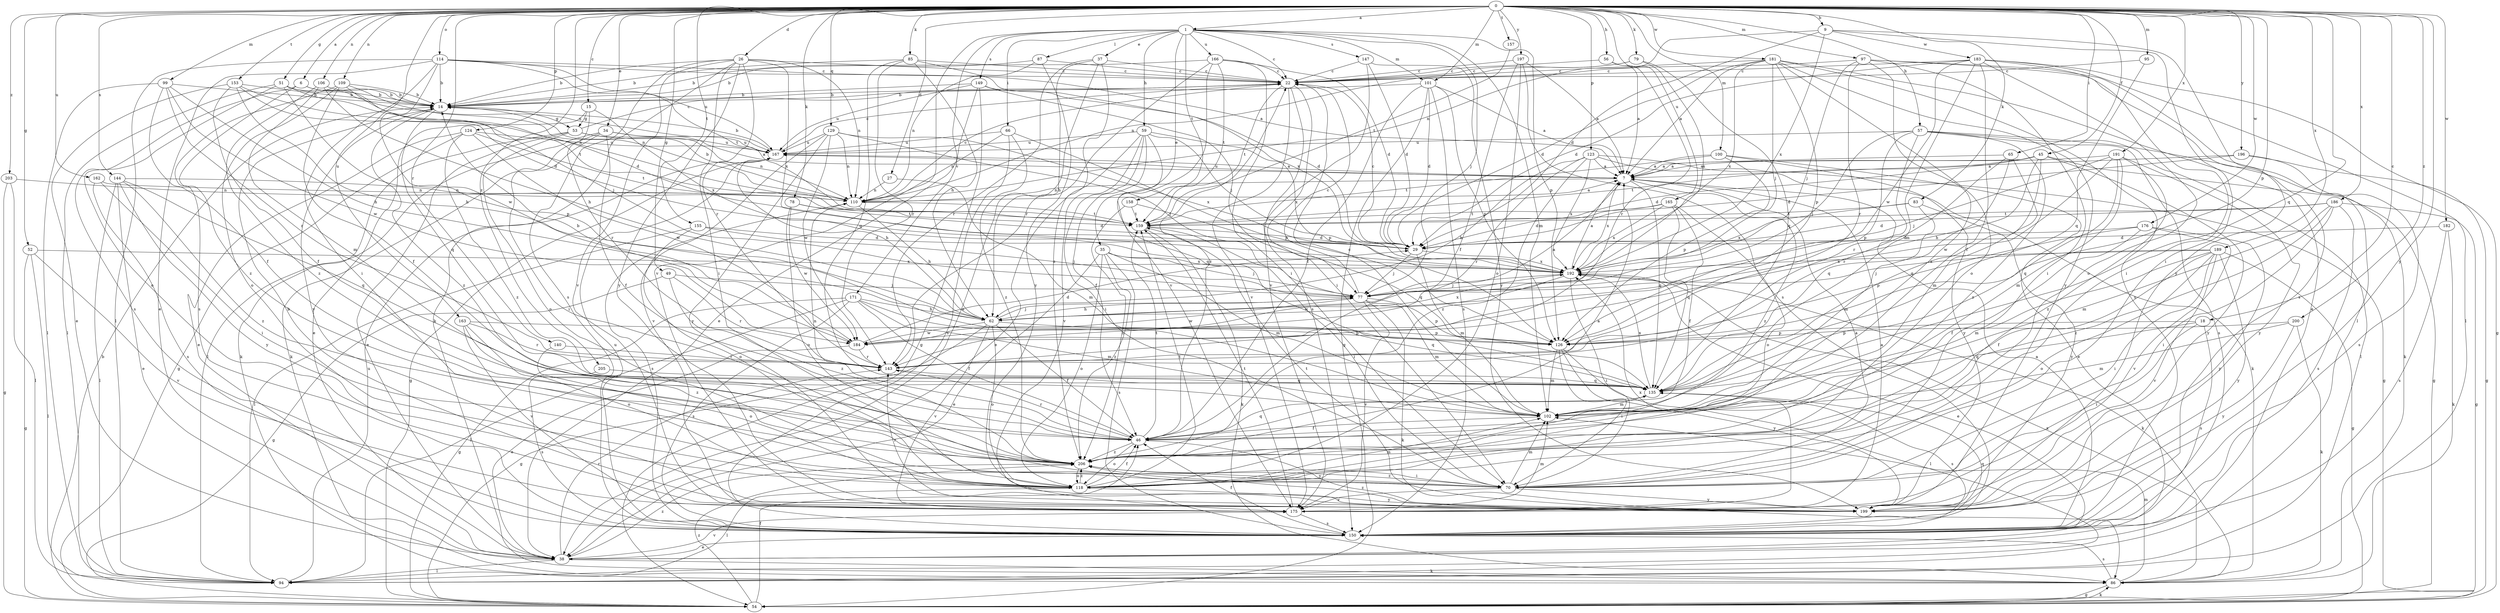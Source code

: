 strict digraph  {
0;
1;
6;
7;
9;
14;
15;
18;
22;
26;
27;
29;
34;
35;
37;
38;
45;
46;
49;
51;
52;
53;
54;
56;
57;
59;
62;
65;
66;
70;
77;
78;
79;
83;
85;
86;
87;
94;
95;
97;
99;
100;
101;
102;
106;
109;
110;
114;
118;
123;
124;
126;
129;
135;
140;
143;
144;
147;
149;
150;
153;
155;
157;
158;
159;
162;
163;
165;
166;
167;
171;
175;
176;
181;
182;
183;
184;
186;
189;
191;
192;
196;
197;
199;
200;
203;
205;
206;
0 -> 1  [label=a];
0 -> 6  [label=a];
0 -> 9  [label=b];
0 -> 15  [label=c];
0 -> 18  [label=c];
0 -> 26  [label=d];
0 -> 27  [label=d];
0 -> 34  [label=e];
0 -> 45  [label=f];
0 -> 49  [label=g];
0 -> 51  [label=g];
0 -> 52  [label=g];
0 -> 56  [label=h];
0 -> 57  [label=h];
0 -> 65  [label=i];
0 -> 78  [label=k];
0 -> 79  [label=k];
0 -> 83  [label=k];
0 -> 85  [label=k];
0 -> 95  [label=m];
0 -> 97  [label=m];
0 -> 99  [label=m];
0 -> 100  [label=m];
0 -> 101  [label=m];
0 -> 106  [label=n];
0 -> 109  [label=n];
0 -> 114  [label=o];
0 -> 123  [label=p];
0 -> 124  [label=p];
0 -> 126  [label=p];
0 -> 129  [label=q];
0 -> 135  [label=q];
0 -> 140  [label=r];
0 -> 144  [label=s];
0 -> 153  [label=t];
0 -> 155  [label=t];
0 -> 157  [label=t];
0 -> 162  [label=u];
0 -> 163  [label=u];
0 -> 165  [label=u];
0 -> 176  [label=w];
0 -> 181  [label=w];
0 -> 182  [label=w];
0 -> 186  [label=x];
0 -> 189  [label=x];
0 -> 191  [label=x];
0 -> 196  [label=y];
0 -> 197  [label=y];
0 -> 199  [label=y];
0 -> 200  [label=z];
0 -> 203  [label=z];
0 -> 205  [label=z];
1 -> 22  [label=c];
1 -> 35  [label=e];
1 -> 37  [label=e];
1 -> 59  [label=h];
1 -> 66  [label=i];
1 -> 77  [label=j];
1 -> 87  [label=l];
1 -> 101  [label=m];
1 -> 102  [label=m];
1 -> 126  [label=p];
1 -> 147  [label=s];
1 -> 149  [label=s];
1 -> 158  [label=t];
1 -> 166  [label=u];
1 -> 171  [label=v];
1 -> 175  [label=v];
6 -> 14  [label=b];
6 -> 29  [label=d];
6 -> 150  [label=s];
6 -> 206  [label=z];
7 -> 110  [label=n];
7 -> 135  [label=q];
7 -> 167  [label=u];
7 -> 192  [label=x];
7 -> 206  [label=z];
9 -> 29  [label=d];
9 -> 70  [label=i];
9 -> 110  [label=n];
9 -> 183  [label=w];
9 -> 192  [label=x];
9 -> 199  [label=y];
14 -> 53  [label=g];
14 -> 135  [label=q];
14 -> 199  [label=y];
14 -> 206  [label=z];
15 -> 38  [label=e];
15 -> 53  [label=g];
15 -> 143  [label=r];
15 -> 192  [label=x];
18 -> 70  [label=i];
18 -> 126  [label=p];
18 -> 135  [label=q];
18 -> 150  [label=s];
22 -> 14  [label=b];
22 -> 70  [label=i];
22 -> 150  [label=s];
22 -> 159  [label=t];
22 -> 175  [label=v];
26 -> 14  [label=b];
26 -> 22  [label=c];
26 -> 70  [label=i];
26 -> 86  [label=k];
26 -> 110  [label=n];
26 -> 143  [label=r];
26 -> 150  [label=s];
26 -> 175  [label=v];
26 -> 192  [label=x];
26 -> 199  [label=y];
27 -> 102  [label=m];
27 -> 110  [label=n];
29 -> 22  [label=c];
29 -> 77  [label=j];
29 -> 102  [label=m];
29 -> 192  [label=x];
34 -> 7  [label=a];
34 -> 46  [label=f];
34 -> 70  [label=i];
34 -> 86  [label=k];
34 -> 94  [label=l];
34 -> 167  [label=u];
35 -> 38  [label=e];
35 -> 77  [label=j];
35 -> 102  [label=m];
35 -> 118  [label=o];
35 -> 150  [label=s];
35 -> 192  [label=x];
35 -> 206  [label=z];
37 -> 22  [label=c];
37 -> 38  [label=e];
37 -> 62  [label=h];
37 -> 143  [label=r];
37 -> 206  [label=z];
38 -> 86  [label=k];
38 -> 94  [label=l];
38 -> 143  [label=r];
38 -> 175  [label=v];
38 -> 206  [label=z];
45 -> 7  [label=a];
45 -> 29  [label=d];
45 -> 54  [label=g];
45 -> 62  [label=h];
45 -> 135  [label=q];
45 -> 159  [label=t];
45 -> 199  [label=y];
46 -> 22  [label=c];
46 -> 110  [label=n];
46 -> 118  [label=o];
46 -> 135  [label=q];
46 -> 143  [label=r];
46 -> 159  [label=t];
46 -> 199  [label=y];
46 -> 206  [label=z];
49 -> 54  [label=g];
49 -> 77  [label=j];
49 -> 143  [label=r];
49 -> 206  [label=z];
51 -> 14  [label=b];
51 -> 94  [label=l];
51 -> 110  [label=n];
51 -> 118  [label=o];
51 -> 126  [label=p];
51 -> 167  [label=u];
52 -> 54  [label=g];
52 -> 94  [label=l];
52 -> 175  [label=v];
52 -> 192  [label=x];
53 -> 22  [label=c];
53 -> 38  [label=e];
53 -> 86  [label=k];
53 -> 110  [label=n];
53 -> 118  [label=o];
53 -> 167  [label=u];
54 -> 14  [label=b];
54 -> 46  [label=f];
54 -> 86  [label=k];
54 -> 206  [label=z];
56 -> 7  [label=a];
56 -> 22  [label=c];
56 -> 143  [label=r];
57 -> 77  [label=j];
57 -> 86  [label=k];
57 -> 94  [label=l];
57 -> 126  [label=p];
57 -> 143  [label=r];
57 -> 150  [label=s];
57 -> 167  [label=u];
57 -> 206  [label=z];
59 -> 38  [label=e];
59 -> 46  [label=f];
59 -> 70  [label=i];
59 -> 126  [label=p];
59 -> 135  [label=q];
59 -> 167  [label=u];
59 -> 175  [label=v];
59 -> 192  [label=x];
62 -> 7  [label=a];
62 -> 46  [label=f];
62 -> 54  [label=g];
62 -> 77  [label=j];
62 -> 118  [label=o];
62 -> 126  [label=p];
62 -> 175  [label=v];
62 -> 184  [label=w];
62 -> 192  [label=x];
65 -> 7  [label=a];
65 -> 102  [label=m];
65 -> 135  [label=q];
65 -> 143  [label=r];
66 -> 110  [label=n];
66 -> 126  [label=p];
66 -> 150  [label=s];
66 -> 167  [label=u];
66 -> 206  [label=z];
70 -> 7  [label=a];
70 -> 102  [label=m];
70 -> 175  [label=v];
70 -> 199  [label=y];
70 -> 206  [label=z];
77 -> 22  [label=c];
77 -> 62  [label=h];
77 -> 86  [label=k];
77 -> 102  [label=m];
77 -> 126  [label=p];
77 -> 175  [label=v];
77 -> 184  [label=w];
78 -> 29  [label=d];
78 -> 118  [label=o];
78 -> 159  [label=t];
78 -> 184  [label=w];
79 -> 22  [label=c];
79 -> 110  [label=n];
79 -> 135  [label=q];
79 -> 192  [label=x];
83 -> 102  [label=m];
83 -> 159  [label=t];
83 -> 192  [label=x];
83 -> 199  [label=y];
85 -> 14  [label=b];
85 -> 22  [label=c];
85 -> 62  [label=h];
85 -> 135  [label=q];
85 -> 143  [label=r];
85 -> 192  [label=x];
86 -> 54  [label=g];
86 -> 102  [label=m];
86 -> 150  [label=s];
86 -> 192  [label=x];
87 -> 14  [label=b];
87 -> 22  [label=c];
87 -> 110  [label=n];
87 -> 199  [label=y];
94 -> 167  [label=u];
95 -> 22  [label=c];
95 -> 135  [label=q];
97 -> 22  [label=c];
97 -> 70  [label=i];
97 -> 77  [label=j];
97 -> 94  [label=l];
97 -> 143  [label=r];
97 -> 150  [label=s];
97 -> 206  [label=z];
99 -> 14  [label=b];
99 -> 46  [label=f];
99 -> 62  [label=h];
99 -> 94  [label=l];
99 -> 143  [label=r];
99 -> 184  [label=w];
100 -> 7  [label=a];
100 -> 38  [label=e];
100 -> 126  [label=p];
100 -> 159  [label=t];
100 -> 199  [label=y];
101 -> 7  [label=a];
101 -> 14  [label=b];
101 -> 29  [label=d];
101 -> 46  [label=f];
101 -> 54  [label=g];
101 -> 126  [label=p];
101 -> 150  [label=s];
102 -> 22  [label=c];
102 -> 46  [label=f];
106 -> 14  [label=b];
106 -> 62  [label=h];
106 -> 102  [label=m];
106 -> 206  [label=z];
109 -> 14  [label=b];
109 -> 46  [label=f];
109 -> 77  [label=j];
109 -> 110  [label=n];
109 -> 118  [label=o];
109 -> 150  [label=s];
110 -> 7  [label=a];
110 -> 14  [label=b];
110 -> 22  [label=c];
110 -> 62  [label=h];
110 -> 150  [label=s];
110 -> 159  [label=t];
114 -> 7  [label=a];
114 -> 14  [label=b];
114 -> 22  [label=c];
114 -> 38  [label=e];
114 -> 70  [label=i];
114 -> 94  [label=l];
114 -> 159  [label=t];
114 -> 167  [label=u];
114 -> 184  [label=w];
118 -> 46  [label=f];
118 -> 94  [label=l];
118 -> 102  [label=m];
118 -> 159  [label=t];
118 -> 199  [label=y];
118 -> 206  [label=z];
123 -> 7  [label=a];
123 -> 54  [label=g];
123 -> 62  [label=h];
123 -> 86  [label=k];
123 -> 143  [label=r];
123 -> 192  [label=x];
123 -> 206  [label=z];
124 -> 38  [label=e];
124 -> 54  [label=g];
124 -> 159  [label=t];
124 -> 167  [label=u];
124 -> 184  [label=w];
124 -> 206  [label=z];
126 -> 70  [label=i];
126 -> 94  [label=l];
126 -> 102  [label=m];
126 -> 199  [label=y];
129 -> 77  [label=j];
129 -> 110  [label=n];
129 -> 167  [label=u];
129 -> 175  [label=v];
129 -> 184  [label=w];
129 -> 192  [label=x];
129 -> 199  [label=y];
135 -> 102  [label=m];
135 -> 150  [label=s];
135 -> 192  [label=x];
140 -> 118  [label=o];
140 -> 143  [label=r];
143 -> 135  [label=q];
144 -> 38  [label=e];
144 -> 94  [label=l];
144 -> 110  [label=n];
144 -> 135  [label=q];
144 -> 199  [label=y];
144 -> 206  [label=z];
147 -> 22  [label=c];
147 -> 29  [label=d];
147 -> 175  [label=v];
147 -> 199  [label=y];
149 -> 14  [label=b];
149 -> 29  [label=d];
149 -> 38  [label=e];
149 -> 54  [label=g];
149 -> 77  [label=j];
149 -> 167  [label=u];
150 -> 7  [label=a];
150 -> 38  [label=e];
150 -> 46  [label=f];
150 -> 135  [label=q];
150 -> 167  [label=u];
153 -> 14  [label=b];
153 -> 29  [label=d];
153 -> 38  [label=e];
153 -> 46  [label=f];
153 -> 62  [label=h];
153 -> 159  [label=t];
155 -> 29  [label=d];
155 -> 77  [label=j];
155 -> 94  [label=l];
155 -> 118  [label=o];
157 -> 159  [label=t];
158 -> 135  [label=q];
158 -> 159  [label=t];
158 -> 206  [label=z];
159 -> 29  [label=d];
159 -> 70  [label=i];
159 -> 86  [label=k];
162 -> 70  [label=i];
162 -> 110  [label=n];
162 -> 150  [label=s];
163 -> 118  [label=o];
163 -> 126  [label=p];
163 -> 143  [label=r];
163 -> 175  [label=v];
163 -> 206  [label=z];
165 -> 29  [label=d];
165 -> 46  [label=f];
165 -> 118  [label=o];
165 -> 135  [label=q];
165 -> 159  [label=t];
165 -> 192  [label=x];
166 -> 14  [label=b];
166 -> 22  [label=c];
166 -> 29  [label=d];
166 -> 70  [label=i];
166 -> 143  [label=r];
166 -> 159  [label=t];
166 -> 175  [label=v];
167 -> 7  [label=a];
167 -> 14  [label=b];
167 -> 22  [label=c];
167 -> 54  [label=g];
167 -> 62  [label=h];
171 -> 46  [label=f];
171 -> 54  [label=g];
171 -> 62  [label=h];
171 -> 94  [label=l];
171 -> 102  [label=m];
171 -> 135  [label=q];
171 -> 150  [label=s];
175 -> 7  [label=a];
175 -> 102  [label=m];
175 -> 150  [label=s];
175 -> 159  [label=t];
175 -> 192  [label=x];
176 -> 29  [label=d];
176 -> 46  [label=f];
176 -> 126  [label=p];
176 -> 175  [label=v];
176 -> 199  [label=y];
181 -> 7  [label=a];
181 -> 22  [label=c];
181 -> 29  [label=d];
181 -> 38  [label=e];
181 -> 77  [label=j];
181 -> 118  [label=o];
181 -> 126  [label=p];
181 -> 150  [label=s];
181 -> 192  [label=x];
181 -> 199  [label=y];
182 -> 29  [label=d];
182 -> 86  [label=k];
182 -> 150  [label=s];
183 -> 22  [label=c];
183 -> 29  [label=d];
183 -> 46  [label=f];
183 -> 54  [label=g];
183 -> 70  [label=i];
183 -> 94  [label=l];
183 -> 102  [label=m];
183 -> 118  [label=o];
183 -> 184  [label=w];
184 -> 14  [label=b];
184 -> 29  [label=d];
184 -> 38  [label=e];
184 -> 143  [label=r];
186 -> 29  [label=d];
186 -> 54  [label=g];
186 -> 70  [label=i];
186 -> 102  [label=m];
186 -> 150  [label=s];
186 -> 159  [label=t];
186 -> 206  [label=z];
189 -> 46  [label=f];
189 -> 54  [label=g];
189 -> 70  [label=i];
189 -> 77  [label=j];
189 -> 102  [label=m];
189 -> 118  [label=o];
189 -> 175  [label=v];
189 -> 192  [label=x];
189 -> 199  [label=y];
191 -> 7  [label=a];
191 -> 77  [label=j];
191 -> 102  [label=m];
191 -> 135  [label=q];
191 -> 184  [label=w];
191 -> 199  [label=y];
191 -> 206  [label=z];
192 -> 7  [label=a];
192 -> 38  [label=e];
192 -> 70  [label=i];
192 -> 77  [label=j];
192 -> 86  [label=k];
192 -> 184  [label=w];
196 -> 7  [label=a];
196 -> 29  [label=d];
196 -> 54  [label=g];
196 -> 150  [label=s];
197 -> 7  [label=a];
197 -> 22  [label=c];
197 -> 46  [label=f];
197 -> 118  [label=o];
197 -> 150  [label=s];
199 -> 14  [label=b];
199 -> 143  [label=r];
199 -> 159  [label=t];
199 -> 206  [label=z];
200 -> 86  [label=k];
200 -> 102  [label=m];
200 -> 126  [label=p];
200 -> 199  [label=y];
203 -> 54  [label=g];
203 -> 94  [label=l];
203 -> 110  [label=n];
205 -> 135  [label=q];
205 -> 150  [label=s];
206 -> 7  [label=a];
206 -> 70  [label=i];
206 -> 118  [label=o];
}
